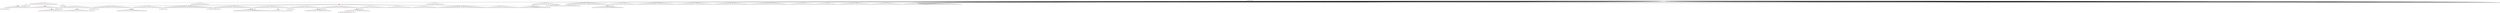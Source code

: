 digraph g {
	"58" -> "59";
	"59" [label="10"];
	"57" -> "58";
	"58" [color=indianred1, style=filled, label="14"];
	"56" -> "57";
	"57" [label="1"];
	"54" -> "55";
	"55" [color=indianred1, style=filled, label="23"];
	"53" -> "54";
	"54" [label="47"];
	"49" -> "50";
	"50" [color=indianred1, style=filled, label="36"];
	"48" -> "49";
	"49" [label="9"];
	"44" -> "45";
	"45" [color=indianred1, style=filled, label="46"];
	"44" -> "46";
	"46" [label="34"];
	"43" -> "44";
	"44" [label="41"];
	"39" -> "40";
	"40" [color=indianred1, style=filled, label="19"];
	"38" -> "39";
	"39" [label="6"];
	"36" -> "37";
	"37" [label="28"];
	"34" -> "35";
	"35" [label="11"];
	"31" -> "32";
	"32" [color=indianred1, style=filled, label="2"];
	"30" -> "31";
	"31" [label="16"];
	"27" -> "28";
	"28" [color=indianred1, style=filled, label="7"];
	"27" -> "29";
	"29" [label="13"];
	"26" -> "27";
	"27" [label="37"];
	"23" -> "24";
	"24" [color=indianred1, style=filled, label="3"];
	"22" -> "23";
	"23" [label="18"];
	"20" -> "21";
	"21" [label="49"];
	"19" -> "20";
	"20" [color=indianred1, style=filled, label="4"];
	"18" -> "19";
	"19" [label="33"];
	"17" -> "18";
	"18" [label="4"];
	"17" -> "22";
	"22" [label="3"];
	"17" -> "25";
	"25" [label="29"];
	"17" -> "26";
	"26" [label="7"];
	"17" -> "30";
	"30" [label="2"];
	"17" -> "33";
	"33" [label="8"];
	"17" -> "34";
	"34" [label="31"];
	"17" -> "36";
	"36" [label="25"];
	"17" -> "38";
	"38" [label="19"];
	"17" -> "41";
	"41" [label="50"];
	"17" -> "42";
	"42" [label="20"];
	"17" -> "43";
	"43" [label="46"];
	"17" -> "47";
	"47" [label="32"];
	"17" -> "48";
	"48" [label="36"];
	"16" -> "17";
	"17" [color=indianred1, style=filled, label="22"];
	"10" -> "11";
	"11" [label="24"];
	"6" -> "7";
	"7" [label="48"];
	"6" -> "8";
	"8" [label="17"];
	"6" -> "9";
	"9" [label="26"];
	"2" -> "3";
	"3" [color=indianred1, style=filled, label="40"];
	"1" -> "2";
	"2" [label="39"];
	"0" -> "1";
	"1" [label="40"];
	"0" -> "4";
	"4" [label="38"];
	"0" -> "5";
	"5" [label="42"];
	"0" -> "6";
	"6" [label="27"];
	"0" -> "10";
	"10" [label="35"];
	"0" -> "12";
	"12" [label="45"];
	"0" -> "13";
	"13" [label="15"];
	"0" -> "14";
	"14" [label="21"];
	"0" -> "15";
	"15" [label="44"];
	"0" -> "16";
	"16" [label="22"];
	"0" -> "51";
	"51" [label="5"];
	"0" -> "52";
	"52" [label="43"];
	"0" -> "53";
	"53" [label="23"];
	"0" -> "56";
	"56" [label="14"];
	"0" -> "60";
	"60" [label="30"];
	"0" -> "61";
	"61" [label="12"];
	"0" [label="germline"];
	"0" -> "cell1";
	"cell1" [shape=box];
	"41" -> "cell2";
	"cell2" [shape=box];
	"16" -> "cell3";
	"cell3" [shape=box];
	"0" -> "cell4";
	"cell4" [shape=box];
	"0" -> "cell5";
	"cell5" [shape=box];
	"0" -> "cell6";
	"cell6" [shape=box];
	"43" -> "cell7";
	"cell7" [shape=box];
	"0" -> "cell8";
	"cell8" [shape=box];
	"0" -> "cell9";
	"cell9" [shape=box];
	"0" -> "cell10";
	"cell10" [shape=box];
	"0" -> "cell11";
	"cell11" [shape=box];
	"35" -> "cell12";
	"cell12" [shape=box];
	"0" -> "cell13";
	"cell13" [shape=box];
	"5" -> "cell14";
	"cell14" [shape=box];
	"0" -> "cell15";
	"cell15" [shape=box];
	"0" -> "cell16";
	"cell16" [shape=box];
	"24" -> "cell17";
	"cell17" [shape=box];
	"0" -> "cell18";
	"cell18" [shape=box];
	"0" -> "cell19";
	"cell19" [shape=box];
	"36" -> "cell20";
	"cell20" [shape=box];
	"58" -> "cell21";
	"cell21" [shape=box];
	"0" -> "cell22";
	"cell22" [shape=box];
	"20" -> "cell23";
	"cell23" [shape=box];
	"0" -> "cell24";
	"cell24" [shape=box];
	"0" -> "cell25";
	"cell25" [shape=box];
	"0" -> "cell26";
	"cell26" [shape=box];
	"0" -> "cell27";
	"cell27" [shape=box];
	"0" -> "cell28";
	"cell28" [shape=box];
	"30" -> "cell29";
	"cell29" [shape=box];
	"0" -> "cell30";
	"cell30" [shape=box];
	"0" -> "cell31";
	"cell31" [shape=box];
	"0" -> "cell32";
	"cell32" [shape=box];
	"0" -> "cell33";
	"cell33" [shape=box];
	"35" -> "cell34";
	"cell34" [shape=box];
	"0" -> "cell35";
	"cell35" [shape=box];
	"0" -> "cell36";
	"cell36" [shape=box];
	"0" -> "cell37";
	"cell37" [shape=box];
	"36" -> "cell38";
	"cell38" [shape=box];
	"0" -> "cell39";
	"cell39" [shape=box];
	"0" -> "cell40";
	"cell40" [shape=box];
	"0" -> "cell41";
	"cell41" [shape=box];
	"0" -> "cell42";
	"cell42" [shape=box];
	"32" -> "cell43";
	"cell43" [shape=box];
	"0" -> "cell44";
	"cell44" [shape=box];
	"47" -> "cell45";
	"cell45" [shape=box];
	"0" -> "cell46";
	"cell46" [shape=box];
	"0" -> "cell47";
	"cell47" [shape=box];
	"0" -> "cell48";
	"cell48" [shape=box];
	"0" -> "cell49";
	"cell49" [shape=box];
	"58" -> "cell50";
	"cell50" [shape=box];
	"0" -> "cell51";
	"cell51" [shape=box];
	"59" -> "cell52";
	"cell52" [shape=box];
	"13" -> "cell53";
	"cell53" [shape=box];
	"15" -> "cell54";
	"cell54" [shape=box];
	"16" -> "cell55";
	"cell55" [shape=box];
	"0" -> "cell56";
	"cell56" [shape=box];
	"0" -> "cell57";
	"cell57" [shape=box];
	"0" -> "cell58";
	"cell58" [shape=box];
	"34" -> "cell59";
	"cell59" [shape=box];
	"21" -> "cell60";
	"cell60" [shape=box];
	"24" -> "cell61";
	"cell61" [shape=box];
	"0" -> "cell62";
	"cell62" [shape=box];
	"14" -> "cell63";
	"cell63" [shape=box];
	"32" -> "cell64";
	"cell64" [shape=box];
	"58" -> "cell65";
	"cell65" [shape=box];
	"34" -> "cell66";
	"cell66" [shape=box];
	"53" -> "cell67";
	"cell67" [shape=box];
	"12" -> "cell68";
	"cell68" [shape=box];
	"43" -> "cell69";
	"cell69" [shape=box];
	"0" -> "cell70";
	"cell70" [shape=box];
	"0" -> "cell71";
	"cell71" [shape=box];
	"38" -> "cell72";
	"cell72" [shape=box];
	"0" -> "cell73";
	"cell73" [shape=box];
	"41" -> "cell74";
	"cell74" [shape=box];
	"0" -> "cell75";
	"cell75" [shape=box];
	"0" -> "cell76";
	"cell76" [shape=box];
	"0" -> "cell77";
	"cell77" [shape=box];
	"20" -> "cell78";
	"cell78" [shape=box];
	"0" -> "cell79";
	"cell79" [shape=box];
	"0" -> "cell80";
	"cell80" [shape=box];
	"55" -> "cell81";
	"cell81" [shape=box];
	"0" -> "cell82";
	"cell82" [shape=box];
	"0" -> "cell83";
	"cell83" [shape=box];
	"3" -> "cell84";
	"cell84" [shape=box];
	"21" -> "cell85";
	"cell85" [shape=box];
	"18" -> "cell86";
	"cell86" [shape=box];
	"4" -> "cell87";
	"cell87" [shape=box];
	"0" -> "cell88";
	"cell88" [shape=box];
	"0" -> "cell89";
	"cell89" [shape=box];
	"48" -> "cell90";
	"cell90" [shape=box];
	"0" -> "cell91";
	"cell91" [shape=box];
	"0" -> "cell92";
	"cell92" [shape=box];
	"0" -> "cell93";
	"cell93" [shape=box];
	"13" -> "cell94";
	"cell94" [shape=box];
	"42" -> "cell95";
	"cell95" [shape=box];
	"0" -> "cell96";
	"cell96" [shape=box];
	"38" -> "cell97";
	"cell97" [shape=box];
	"0" -> "cell98";
	"cell98" [shape=box];
	"49" -> "cell99";
	"cell99" [shape=box];
	"23" -> "cell100";
	"cell100" [shape=box];
	"0" -> "cell101";
	"cell101" [shape=box];
	"0" -> "cell102";
	"cell102" [shape=box];
	"0" -> "cell103";
	"cell103" [shape=box];
	"0" -> "cell104";
	"cell104" [shape=box];
	"6" -> "cell105";
	"cell105" [shape=box];
	"0" -> "cell106";
	"cell106" [shape=box];
	"0" -> "cell107";
	"cell107" [shape=box];
	"15" -> "cell108";
	"cell108" [shape=box];
	"0" -> "cell109";
	"cell109" [shape=box];
	"25" -> "cell110";
	"cell110" [shape=box];
	"0" -> "cell111";
	"cell111" [shape=box];
	"0" -> "cell112";
	"cell112" [shape=box];
	"0" -> "cell113";
	"cell113" [shape=box];
	"3" -> "cell114";
	"cell114" [shape=box];
	"0" -> "cell115";
	"cell115" [shape=box];
	"15" -> "cell116";
	"cell116" [shape=box];
	"38" -> "cell117";
	"cell117" [shape=box];
	"0" -> "cell118";
	"cell118" [shape=box];
	"0" -> "cell119";
	"cell119" [shape=box];
	"33" -> "cell120";
	"cell120" [shape=box];
	"7" -> "cell121";
	"cell121" [shape=box];
	"0" -> "cell122";
	"cell122" [shape=box];
	"27" -> "cell123";
	"cell123" [shape=box];
	"36" -> "cell124";
	"cell124" [shape=box];
	"22" -> "cell125";
	"cell125" [shape=box];
	"38" -> "cell126";
	"cell126" [shape=box];
	"3" -> "cell127";
	"cell127" [shape=box];
	"36" -> "cell128";
	"cell128" [shape=box];
	"36" -> "cell129";
	"cell129" [shape=box];
	"34" -> "cell130";
	"cell130" [shape=box];
	"50" -> "cell131";
	"cell131" [shape=box];
	"0" -> "cell132";
	"cell132" [shape=box];
	"0" -> "cell133";
	"cell133" [shape=box];
	"0" -> "cell134";
	"cell134" [shape=box];
	"0" -> "cell135";
	"cell135" [shape=box];
	"43" -> "cell136";
	"cell136" [shape=box];
	"0" -> "cell137";
	"cell137" [shape=box];
	"13" -> "cell138";
	"cell138" [shape=box];
	"0" -> "cell139";
	"cell139" [shape=box];
	"49" -> "cell140";
	"cell140" [shape=box];
	"0" -> "cell141";
	"cell141" [shape=box];
	"0" -> "cell142";
	"cell142" [shape=box];
	"20" -> "cell143";
	"cell143" [shape=box];
	"0" -> "cell144";
	"cell144" [shape=box];
	"0" -> "cell145";
	"cell145" [shape=box];
	"0" -> "cell146";
	"cell146" [shape=box];
	"0" -> "cell147";
	"cell147" [shape=box];
	"0" -> "cell148";
	"cell148" [shape=box];
	"39" -> "cell149";
	"cell149" [shape=box];
	"30" -> "cell150";
	"cell150" [shape=box];
	"13" -> "cell151";
	"cell151" [shape=box];
	"0" -> "cell152";
	"cell152" [shape=box];
	"28" -> "cell153";
	"cell153" [shape=box];
	"25" -> "cell154";
	"cell154" [shape=box];
	"41" -> "cell155";
	"cell155" [shape=box];
	"3" -> "cell156";
	"cell156" [shape=box];
	"43" -> "cell157";
	"cell157" [shape=box];
	"33" -> "cell158";
	"cell158" [shape=box];
	"0" -> "cell159";
	"cell159" [shape=box];
	"59" -> "cell160";
	"cell160" [shape=box];
	"6" -> "cell161";
	"cell161" [shape=box];
	"0" -> "cell162";
	"cell162" [shape=box];
	"0" -> "cell163";
	"cell163" [shape=box];
	"0" -> "cell164";
	"cell164" [shape=box];
	"0" -> "cell165";
	"cell165" [shape=box];
	"0" -> "cell166";
	"cell166" [shape=box];
	"60" -> "cell167";
	"cell167" [shape=box];
	"27" -> "cell168";
	"cell168" [shape=box];
	"18" -> "cell169";
	"cell169" [shape=box];
	"0" -> "cell170";
	"cell170" [shape=box];
	"48" -> "cell171";
	"cell171" [shape=box];
	"0" -> "cell172";
	"cell172" [shape=box];
	"0" -> "cell173";
	"cell173" [shape=box];
	"0" -> "cell174";
	"cell174" [shape=box];
	"0" -> "cell175";
	"cell175" [shape=box];
	"22" -> "cell176";
	"cell176" [shape=box];
	"0" -> "cell177";
	"cell177" [shape=box];
	"1" -> "cell178";
	"cell178" [shape=box];
	"0" -> "cell179";
	"cell179" [shape=box];
	"0" -> "cell180";
	"cell180" [shape=box];
	"0" -> "cell181";
	"cell181" [shape=box];
	"13" -> "cell182";
	"cell182" [shape=box];
	"0" -> "cell183";
	"cell183" [shape=box];
	"28" -> "cell184";
	"cell184" [shape=box];
	"0" -> "cell185";
	"cell185" [shape=box];
	"0" -> "cell186";
	"cell186" [shape=box];
	"0" -> "cell187";
	"cell187" [shape=box];
	"0" -> "cell188";
	"cell188" [shape=box];
	"0" -> "cell189";
	"cell189" [shape=box];
	"40" -> "cell190";
	"cell190" [shape=box];
	"0" -> "cell191";
	"cell191" [shape=box];
	"41" -> "cell192";
	"cell192" [shape=box];
	"0" -> "cell193";
	"cell193" [shape=box];
	"55" -> "cell194";
	"cell194" [shape=box];
	"0" -> "cell195";
	"cell195" [shape=box];
	"42" -> "cell196";
	"cell196" [shape=box];
	"0" -> "cell197";
	"cell197" [shape=box];
	"5" -> "cell198";
	"cell198" [shape=box];
	"0" -> "cell199";
	"cell199" [shape=box];
	"0" -> "cell200";
	"cell200" [shape=box];
	"45" -> "cell201";
	"cell201" [shape=box];
	"0" -> "cell202";
	"cell202" [shape=box];
	"6" -> "cell203";
	"cell203" [shape=box];
	"0" -> "cell204";
	"cell204" [shape=box];
	"0" -> "cell205";
	"cell205" [shape=box];
	"22" -> "cell206";
	"cell206" [shape=box];
	"0" -> "cell207";
	"cell207" [shape=box];
	"0" -> "cell208";
	"cell208" [shape=box];
	"0" -> "cell209";
	"cell209" [shape=box];
	"0" -> "cell210";
	"cell210" [shape=box];
	"0" -> "cell211";
	"cell211" [shape=box];
	"30" -> "cell212";
	"cell212" [shape=box];
	"0" -> "cell213";
	"cell213" [shape=box];
	"0" -> "cell214";
	"cell214" [shape=box];
	"0" -> "cell215";
	"cell215" [shape=box];
	"42" -> "cell216";
	"cell216" [shape=box];
	"61" -> "cell217";
	"cell217" [shape=box];
	"30" -> "cell218";
	"cell218" [shape=box];
	"0" -> "cell219";
	"cell219" [shape=box];
	"41" -> "cell220";
	"cell220" [shape=box];
	"47" -> "cell221";
	"cell221" [shape=box];
	"0" -> "cell222";
	"cell222" [shape=box];
	"0" -> "cell223";
	"cell223" [shape=box];
	"0" -> "cell224";
	"cell224" [shape=box];
	"8" -> "cell225";
	"cell225" [shape=box];
	"0" -> "cell226";
	"cell226" [shape=box];
	"13" -> "cell227";
	"cell227" [shape=box];
	"48" -> "cell228";
	"cell228" [shape=box];
	"22" -> "cell229";
	"cell229" [shape=box];
	"4" -> "cell230";
	"cell230" [shape=box];
	"0" -> "cell231";
	"cell231" [shape=box];
	"28" -> "cell232";
	"cell232" [shape=box];
	"50" -> "cell233";
	"cell233" [shape=box];
	"0" -> "cell234";
	"cell234" [shape=box];
	"55" -> "cell235";
	"cell235" [shape=box];
	"41" -> "cell236";
	"cell236" [shape=box];
	"0" -> "cell237";
	"cell237" [shape=box];
	"0" -> "cell238";
	"cell238" [shape=box];
	"0" -> "cell239";
	"cell239" [shape=box];
	"0" -> "cell240";
	"cell240" [shape=box];
	"48" -> "cell241";
	"cell241" [shape=box];
	"0" -> "cell242";
	"cell242" [shape=box];
	"55" -> "cell243";
	"cell243" [shape=box];
	"15" -> "cell244";
	"cell244" [shape=box];
	"42" -> "cell245";
	"cell245" [shape=box];
	"30" -> "cell246";
	"cell246" [shape=box];
	"41" -> "cell247";
	"cell247" [shape=box];
	"0" -> "cell248";
	"cell248" [shape=box];
	"0" -> "cell249";
	"cell249" [shape=box];
	"19" -> "cell250";
	"cell250" [shape=box];
	"23" -> "cell251";
	"cell251" [shape=box];
	"55" -> "cell252";
	"cell252" [shape=box];
	"0" -> "cell253";
	"cell253" [shape=box];
	"0" -> "cell254";
	"cell254" [shape=box];
	"36" -> "cell255";
	"cell255" [shape=box];
	"0" -> "cell256";
	"cell256" [shape=box];
	"29" -> "cell257";
	"cell257" [shape=box];
	"24" -> "cell258";
	"cell258" [shape=box];
	"0" -> "cell259";
	"cell259" [shape=box];
	"22" -> "cell260";
	"cell260" [shape=box];
	"0" -> "cell261";
	"cell261" [shape=box];
	"0" -> "cell262";
	"cell262" [shape=box];
	"36" -> "cell263";
	"cell263" [shape=box];
	"0" -> "cell264";
	"cell264" [shape=box];
	"0" -> "cell265";
	"cell265" [shape=box];
	"0" -> "cell266";
	"cell266" [shape=box];
	"61" -> "cell267";
	"cell267" [shape=box];
	"4" -> "cell268";
	"cell268" [shape=box];
	"0" -> "cell269";
	"cell269" [shape=box];
	"0" -> "cell270";
	"cell270" [shape=box];
	"5" -> "cell271";
	"cell271" [shape=box];
	"7" -> "cell272";
	"cell272" [shape=box];
	"0" -> "cell273";
	"cell273" [shape=box];
	"0" -> "cell274";
	"cell274" [shape=box];
	"0" -> "cell275";
	"cell275" [shape=box];
	"0" -> "cell276";
	"cell276" [shape=box];
	"24" -> "cell277";
	"cell277" [shape=box];
	"4" -> "cell278";
	"cell278" [shape=box];
	"0" -> "cell279";
	"cell279" [shape=box];
	"0" -> "cell280";
	"cell280" [shape=box];
	"0" -> "cell281";
	"cell281" [shape=box];
	"0" -> "cell282";
	"cell282" [shape=box];
	"0" -> "cell283";
	"cell283" [shape=box];
	"56" -> "cell284";
	"cell284" [shape=box];
	"14" -> "cell285";
	"cell285" [shape=box];
	"0" -> "cell286";
	"cell286" [shape=box];
	"0" -> "cell287";
	"cell287" [shape=box];
	"32" -> "cell288";
	"cell288" [shape=box];
	"0" -> "cell289";
	"cell289" [shape=box];
	"0" -> "cell290";
	"cell290" [shape=box];
	"0" -> "cell291";
	"cell291" [shape=box];
	"15" -> "cell292";
	"cell292" [shape=box];
	"0" -> "cell293";
	"cell293" [shape=box];
	"0" -> "cell294";
	"cell294" [shape=box];
	"6" -> "cell295";
	"cell295" [shape=box];
	"0" -> "cell296";
	"cell296" [shape=box];
	"4" -> "cell297";
	"cell297" [shape=box];
	"23" -> "cell298";
	"cell298" [shape=box];
	"0" -> "cell299";
	"cell299" [shape=box];
	"60" -> "cell300";
	"cell300" [shape=box];
	"50" -> "cell301";
	"cell301" [shape=box];
	"50" -> "cell302";
	"cell302" [shape=box];
	"0" -> "cell303";
	"cell303" [shape=box];
	"34" -> "cell304";
	"cell304" [shape=box];
	"0" -> "cell305";
	"cell305" [shape=box];
	"0" -> "cell306";
	"cell306" [shape=box];
	"40" -> "cell307";
	"cell307" [shape=box];
	"0" -> "cell308";
	"cell308" [shape=box];
	"0" -> "cell309";
	"cell309" [shape=box];
	"0" -> "cell310";
	"cell310" [shape=box];
	"0" -> "cell311";
	"cell311" [shape=box];
	"0" -> "cell312";
	"cell312" [shape=box];
	"5" -> "cell313";
	"cell313" [shape=box];
	"6" -> "cell314";
	"cell314" [shape=box];
	"0" -> "cell315";
	"cell315" [shape=box];
	"35" -> "cell316";
	"cell316" [shape=box];
	"0" -> "cell317";
	"cell317" [shape=box];
	"0" -> "cell318";
	"cell318" [shape=box];
	"0" -> "cell319";
	"cell319" [shape=box];
	"4" -> "cell320";
	"cell320" [shape=box];
	"58" -> "cell321";
	"cell321" [shape=box];
	"45" -> "cell322";
	"cell322" [shape=box];
	"0" -> "cell323";
	"cell323" [shape=box];
	"0" -> "cell324";
	"cell324" [shape=box];
	"0" -> "cell325";
	"cell325" [shape=box];
	"0" -> "cell326";
	"cell326" [shape=box];
	"0" -> "cell327";
	"cell327" [shape=box];
	"0" -> "cell328";
	"cell328" [shape=box];
	"0" -> "cell329";
	"cell329" [shape=box];
	"0" -> "cell330";
	"cell330" [shape=box];
	"55" -> "cell331";
	"cell331" [shape=box];
	"0" -> "cell332";
	"cell332" [shape=box];
	"40" -> "cell333";
	"cell333" [shape=box];
	"0" -> "cell334";
	"cell334" [shape=box];
	"0" -> "cell335";
	"cell335" [shape=box];
	"43" -> "cell336";
	"cell336" [shape=box];
	"18" -> "cell337";
	"cell337" [shape=box];
	"0" -> "cell338";
	"cell338" [shape=box];
	"0" -> "cell339";
	"cell339" [shape=box];
	"0" -> "cell340";
	"cell340" [shape=box];
	"0" -> "cell341";
	"cell341" [shape=box];
	"0" -> "cell342";
	"cell342" [shape=box];
	"60" -> "cell343";
	"cell343" [shape=box];
	"0" -> "cell344";
	"cell344" [shape=box];
	"12" -> "cell345";
	"cell345" [shape=box];
	"0" -> "cell346";
	"cell346" [shape=box];
	"60" -> "cell347";
	"cell347" [shape=box];
	"0" -> "cell348";
	"cell348" [shape=box];
	"0" -> "cell349";
	"cell349" [shape=box];
	"0" -> "cell350";
	"cell350" [shape=box];
	"36" -> "cell351";
	"cell351" [shape=box];
	"0" -> "cell352";
	"cell352" [shape=box];
	"0" -> "cell353";
	"cell353" [shape=box];
	"0" -> "cell354";
	"cell354" [shape=box];
	"53" -> "cell355";
	"cell355" [shape=box];
	"41" -> "cell356";
	"cell356" [shape=box];
	"0" -> "cell357";
	"cell357" [shape=box];
	"0" -> "cell358";
	"cell358" [shape=box];
	"0" -> "cell359";
	"cell359" [shape=box];
	"47" -> "cell360";
	"cell360" [shape=box];
	"0" -> "cell361";
	"cell361" [shape=box];
	"0" -> "cell362";
	"cell362" [shape=box];
	"46" -> "cell363";
	"cell363" [shape=box];
	"12" -> "cell364";
	"cell364" [shape=box];
	"0" -> "cell365";
	"cell365" [shape=box];
	"56" -> "cell366";
	"cell366" [shape=box];
	"11" -> "cell367";
	"cell367" [shape=box];
	"24" -> "cell368";
	"cell368" [shape=box];
	"1" -> "cell369";
	"cell369" [shape=box];
	"0" -> "cell370";
	"cell370" [shape=box];
	"55" -> "cell371";
	"cell371" [shape=box];
	"21" -> "cell372";
	"cell372" [shape=box];
	"0" -> "cell373";
	"cell373" [shape=box];
	"0" -> "cell374";
	"cell374" [shape=box];
	"0" -> "cell375";
	"cell375" [shape=box];
	"0" -> "cell376";
	"cell376" [shape=box];
	"55" -> "cell377";
	"cell377" [shape=box];
	"32" -> "cell378";
	"cell378" [shape=box];
	"0" -> "cell379";
	"cell379" [shape=box];
	"1" -> "cell380";
	"cell380" [shape=box];
	"4" -> "cell381";
	"cell381" [shape=box];
	"0" -> "cell382";
	"cell382" [shape=box];
	"0" -> "cell383";
	"cell383" [shape=box];
	"0" -> "cell384";
	"cell384" [shape=box];
	"0" -> "cell385";
	"cell385" [shape=box];
	"0" -> "cell386";
	"cell386" [shape=box];
	"0" -> "cell387";
	"cell387" [shape=box];
	"0" -> "cell388";
	"cell388" [shape=box];
	"0" -> "cell389";
	"cell389" [shape=box];
	"0" -> "cell390";
	"cell390" [shape=box];
	"52" -> "cell391";
	"cell391" [shape=box];
	"0" -> "cell392";
	"cell392" [shape=box];
	"44" -> "cell393";
	"cell393" [shape=box];
	"0" -> "cell394";
	"cell394" [shape=box];
	"0" -> "cell395";
	"cell395" [shape=box];
	"0" -> "cell396";
	"cell396" [shape=box];
	"0" -> "cell397";
	"cell397" [shape=box];
	"0" -> "cell398";
	"cell398" [shape=box];
	"14" -> "cell399";
	"cell399" [shape=box];
	"24" -> "cell400";
	"cell400" [shape=box];
	"0" -> "cell401";
	"cell401" [shape=box];
	"0" -> "cell402";
	"cell402" [shape=box];
	"26" -> "cell403";
	"cell403" [shape=box];
	"0" -> "cell404";
	"cell404" [shape=box];
	"0" -> "cell405";
	"cell405" [shape=box];
	"0" -> "cell406";
	"cell406" [shape=box];
	"0" -> "cell407";
	"cell407" [shape=box];
	"6" -> "cell408";
	"cell408" [shape=box];
	"32" -> "cell409";
	"cell409" [shape=box];
	"0" -> "cell410";
	"cell410" [shape=box];
	"0" -> "cell411";
	"cell411" [shape=box];
	"6" -> "cell412";
	"cell412" [shape=box];
	"0" -> "cell413";
	"cell413" [shape=box];
	"19" -> "cell414";
	"cell414" [shape=box];
	"0" -> "cell415";
	"cell415" [shape=box];
	"0" -> "cell416";
	"cell416" [shape=box];
	"0" -> "cell417";
	"cell417" [shape=box];
	"0" -> "cell418";
	"cell418" [shape=box];
	"24" -> "cell419";
	"cell419" [shape=box];
	"0" -> "cell420";
	"cell420" [shape=box];
	"0" -> "cell421";
	"cell421" [shape=box];
	"56" -> "cell422";
	"cell422" [shape=box];
	"0" -> "cell423";
	"cell423" [shape=box];
	"13" -> "cell424";
	"cell424" [shape=box];
	"29" -> "cell425";
	"cell425" [shape=box];
	"0" -> "cell426";
	"cell426" [shape=box];
	"0" -> "cell427";
	"cell427" [shape=box];
	"54" -> "cell428";
	"cell428" [shape=box];
	"0" -> "cell429";
	"cell429" [shape=box];
	"26" -> "cell430";
	"cell430" [shape=box];
	"0" -> "cell431";
	"cell431" [shape=box];
	"43" -> "cell432";
	"cell432" [shape=box];
	"0" -> "cell433";
	"cell433" [shape=box];
	"0" -> "cell434";
	"cell434" [shape=box];
	"0" -> "cell435";
	"cell435" [shape=box];
	"41" -> "cell436";
	"cell436" [shape=box];
	"0" -> "cell437";
	"cell437" [shape=box];
	"20" -> "cell438";
	"cell438" [shape=box];
	"0" -> "cell439";
	"cell439" [shape=box];
	"0" -> "cell440";
	"cell440" [shape=box];
	"1" -> "cell441";
	"cell441" [shape=box];
	"0" -> "cell442";
	"cell442" [shape=box];
	"0" -> "cell443";
	"cell443" [shape=box];
	"0" -> "cell444";
	"cell444" [shape=box];
	"56" -> "cell445";
	"cell445" [shape=box];
	"32" -> "cell446";
	"cell446" [shape=box];
	"0" -> "cell447";
	"cell447" [shape=box];
	"0" -> "cell448";
	"cell448" [shape=box];
	"22" -> "cell449";
	"cell449" [shape=box];
	"10" -> "cell450";
	"cell450" [shape=box];
	"51" -> "cell451";
	"cell451" [shape=box];
	"0" -> "cell452";
	"cell452" [shape=box];
	"0" -> "cell453";
	"cell453" [shape=box];
	"0" -> "cell454";
	"cell454" [shape=box];
	"41" -> "cell455";
	"cell455" [shape=box];
	"0" -> "cell456";
	"cell456" [shape=box];
	"9" -> "cell457";
	"cell457" [shape=box];
	"0" -> "cell458";
	"cell458" [shape=box];
	"0" -> "cell459";
	"cell459" [shape=box];
	"0" -> "cell460";
	"cell460" [shape=box];
	"0" -> "cell461";
	"cell461" [shape=box];
	"13" -> "cell462";
	"cell462" [shape=box];
	"42" -> "cell463";
	"cell463" [shape=box];
	"26" -> "cell464";
	"cell464" [shape=box];
	"44" -> "cell465";
	"cell465" [shape=box];
	"50" -> "cell466";
	"cell466" [shape=box];
	"0" -> "cell467";
	"cell467" [shape=box];
	"0" -> "cell468";
	"cell468" [shape=box];
	"4" -> "cell469";
	"cell469" [shape=box];
	"0" -> "cell470";
	"cell470" [shape=box];
	"30" -> "cell471";
	"cell471" [shape=box];
	"0" -> "cell472";
	"cell472" [shape=box];
	"0" -> "cell473";
	"cell473" [shape=box];
	"25" -> "cell474";
	"cell474" [shape=box];
	"0" -> "cell475";
	"cell475" [shape=box];
	"0" -> "cell476";
	"cell476" [shape=box];
	"0" -> "cell477";
	"cell477" [shape=box];
	"50" -> "cell478";
	"cell478" [shape=box];
	"0" -> "cell479";
	"cell479" [shape=box];
	"0" -> "cell480";
	"cell480" [shape=box];
	"20" -> "cell481";
	"cell481" [shape=box];
	"0" -> "cell482";
	"cell482" [shape=box];
	"0" -> "cell483";
	"cell483" [shape=box];
	"36" -> "cell484";
	"cell484" [shape=box];
	"30" -> "cell485";
	"cell485" [shape=box];
	"0" -> "cell486";
	"cell486" [shape=box];
	"0" -> "cell487";
	"cell487" [shape=box];
	"0" -> "cell488";
	"cell488" [shape=box];
	"16" -> "cell489";
	"cell489" [shape=box];
	"0" -> "cell490";
	"cell490" [shape=box];
	"0" -> "cell491";
	"cell491" [shape=box];
	"0" -> "cell492";
	"cell492" [shape=box];
	"0" -> "cell493";
	"cell493" [shape=box];
	"6" -> "cell494";
	"cell494" [shape=box];
	"36" -> "cell495";
	"cell495" [shape=box];
	"0" -> "cell496";
	"cell496" [shape=box];
	"0" -> "cell497";
	"cell497" [shape=box];
	"41" -> "cell498";
	"cell498" [shape=box];
	"36" -> "cell499";
	"cell499" [shape=box];
	"41" -> "cell500";
	"cell500" [shape=box];
	"60" -> "cell501";
	"cell501" [shape=box];
	"45" -> "cell502";
	"cell502" [shape=box];
	"0" -> "cell503";
	"cell503" [shape=box];
	"46" -> "cell504";
	"cell504" [shape=box];
	"0" -> "cell505";
	"cell505" [shape=box];
	"0" -> "cell506";
	"cell506" [shape=box];
	"15" -> "cell507";
	"cell507" [shape=box];
	"0" -> "cell508";
	"cell508" [shape=box];
	"0" -> "cell509";
	"cell509" [shape=box];
	"0" -> "cell510";
	"cell510" [shape=box];
	"0" -> "cell511";
	"cell511" [shape=box];
	"0" -> "cell512";
	"cell512" [shape=box];
	"0" -> "cell513";
	"cell513" [shape=box];
	"3" -> "cell514";
	"cell514" [shape=box];
	"0" -> "cell515";
	"cell515" [shape=box];
	"0" -> "cell516";
	"cell516" [shape=box];
	"0" -> "cell517";
	"cell517" [shape=box];
	"0" -> "cell518";
	"cell518" [shape=box];
	"50" -> "cell519";
	"cell519" [shape=box];
	"0" -> "cell520";
	"cell520" [shape=box];
	"0" -> "cell521";
	"cell521" [shape=box];
	"2" -> "cell522";
	"cell522" [shape=box];
	"0" -> "cell523";
	"cell523" [shape=box];
	"61" -> "cell524";
	"cell524" [shape=box];
	"0" -> "cell525";
	"cell525" [shape=box];
	"14" -> "cell526";
	"cell526" [shape=box];
	"0" -> "cell527";
	"cell527" [shape=box];
	"32" -> "cell528";
	"cell528" [shape=box];
	"47" -> "cell529";
	"cell529" [shape=box];
	"60" -> "cell530";
	"cell530" [shape=box];
	"0" -> "cell531";
	"cell531" [shape=box];
	"0" -> "cell532";
	"cell532" [shape=box];
	"7" -> "cell533";
	"cell533" [shape=box];
	"0" -> "cell534";
	"cell534" [shape=box];
	"49" -> "cell535";
	"cell535" [shape=box];
	"0" -> "cell536";
	"cell536" [shape=box];
	"0" -> "cell537";
	"cell537" [shape=box];
	"16" -> "cell538";
	"cell538" [shape=box];
	"47" -> "cell539";
	"cell539" [shape=box];
	"0" -> "cell540";
	"cell540" [shape=box];
	"0" -> "cell541";
	"cell541" [shape=box];
	"0" -> "cell542";
	"cell542" [shape=box];
	"0" -> "cell543";
	"cell543" [shape=box];
	"42" -> "cell544";
	"cell544" [shape=box];
	"33" -> "cell545";
	"cell545" [shape=box];
	"0" -> "cell546";
	"cell546" [shape=box];
	"0" -> "cell547";
	"cell547" [shape=box];
	"40" -> "cell548";
	"cell548" [shape=box];
	"0" -> "cell549";
	"cell549" [shape=box];
	"0" -> "cell550";
	"cell550" [shape=box];
	"11" -> "cell551";
	"cell551" [shape=box];
	"51" -> "cell552";
	"cell552" [shape=box];
	"43" -> "cell553";
	"cell553" [shape=box];
	"13" -> "cell554";
	"cell554" [shape=box];
	"0" -> "cell555";
	"cell555" [shape=box];
	"52" -> "cell556";
	"cell556" [shape=box];
	"12" -> "cell557";
	"cell557" [shape=box];
	"0" -> "cell558";
	"cell558" [shape=box];
	"4" -> "cell559";
	"cell559" [shape=box];
	"0" -> "cell560";
	"cell560" [shape=box];
	"0" -> "cell561";
	"cell561" [shape=box];
	"6" -> "cell562";
	"cell562" [shape=box];
	"0" -> "cell563";
	"cell563" [shape=box];
	"13" -> "cell564";
	"cell564" [shape=box];
	"0" -> "cell565";
	"cell565" [shape=box];
	"6" -> "cell566";
	"cell566" [shape=box];
	"45" -> "cell567";
	"cell567" [shape=box];
	"0" -> "cell568";
	"cell568" [shape=box];
	"36" -> "cell569";
	"cell569" [shape=box];
	"0" -> "cell570";
	"cell570" [shape=box];
	"41" -> "cell571";
	"cell571" [shape=box];
	"0" -> "cell572";
	"cell572" [shape=box];
	"0" -> "cell573";
	"cell573" [shape=box];
	"60" -> "cell574";
	"cell574" [shape=box];
	"0" -> "cell575";
	"cell575" [shape=box];
	"36" -> "cell576";
	"cell576" [shape=box];
	"6" -> "cell577";
	"cell577" [shape=box];
	"20" -> "cell578";
	"cell578" [shape=box];
	"45" -> "cell579";
	"cell579" [shape=box];
	"26" -> "cell580";
	"cell580" [shape=box];
	"34" -> "cell581";
	"cell581" [shape=box];
	"0" -> "cell582";
	"cell582" [shape=box];
	"0" -> "cell583";
	"cell583" [shape=box];
	"28" -> "cell584";
	"cell584" [shape=box];
	"42" -> "cell585";
	"cell585" [shape=box];
	"0" -> "cell586";
	"cell586" [shape=box];
	"0" -> "cell587";
	"cell587" [shape=box];
	"0" -> "cell588";
	"cell588" [shape=box];
	"51" -> "cell589";
	"cell589" [shape=box];
	"0" -> "cell590";
	"cell590" [shape=box];
	"3" -> "cell591";
	"cell591" [shape=box];
	"0" -> "cell592";
	"cell592" [shape=box];
	"0" -> "cell593";
	"cell593" [shape=box];
	"25" -> "cell594";
	"cell594" [shape=box];
	"10" -> "cell595";
	"cell595" [shape=box];
	"56" -> "cell596";
	"cell596" [shape=box];
	"0" -> "cell597";
	"cell597" [shape=box];
	"10" -> "cell598";
	"cell598" [shape=box];
	"0" -> "cell599";
	"cell599" [shape=box];
	"4" -> "cell600";
	"cell600" [shape=box];
	"0" -> "cell601";
	"cell601" [shape=box];
	"34" -> "cell602";
	"cell602" [shape=box];
	"18" -> "cell603";
	"cell603" [shape=box];
	"0" -> "cell604";
	"cell604" [shape=box];
	"35" -> "cell605";
	"cell605" [shape=box];
	"0" -> "cell606";
	"cell606" [shape=box];
	"0" -> "cell607";
	"cell607" [shape=box];
	"43" -> "cell608";
	"cell608" [shape=box];
	"50" -> "cell609";
	"cell609" [shape=box];
	"6" -> "cell610";
	"cell610" [shape=box];
	"13" -> "cell611";
	"cell611" [shape=box];
	"12" -> "cell612";
	"cell612" [shape=box];
	"38" -> "cell613";
	"cell613" [shape=box];
	"0" -> "cell614";
	"cell614" [shape=box];
	"5" -> "cell615";
	"cell615" [shape=box];
	"0" -> "cell616";
	"cell616" [shape=box];
	"0" -> "cell617";
	"cell617" [shape=box];
	"0" -> "cell618";
	"cell618" [shape=box];
	"0" -> "cell619";
	"cell619" [shape=box];
	"36" -> "cell620";
	"cell620" [shape=box];
	"52" -> "cell621";
	"cell621" [shape=box];
	"58" -> "cell622";
	"cell622" [shape=box];
	"47" -> "cell623";
	"cell623" [shape=box];
	"30" -> "cell624";
	"cell624" [shape=box];
	"24" -> "cell625";
	"cell625" [shape=box];
	"0" -> "cell626";
	"cell626" [shape=box];
	"0" -> "cell627";
	"cell627" [shape=box];
	"0" -> "cell628";
	"cell628" [shape=box];
	"6" -> "cell629";
	"cell629" [shape=box];
	"0" -> "cell630";
	"cell630" [shape=box];
	"0" -> "cell631";
	"cell631" [shape=box];
	"0" -> "cell632";
	"cell632" [shape=box];
	"53" -> "cell633";
	"cell633" [shape=box];
	"0" -> "cell634";
	"cell634" [shape=box];
	"34" -> "cell635";
	"cell635" [shape=box];
	"38" -> "cell636";
	"cell636" [shape=box];
	"33" -> "cell637";
	"cell637" [shape=box];
	"0" -> "cell638";
	"cell638" [shape=box];
	"10" -> "cell639";
	"cell639" [shape=box];
	"52" -> "cell640";
	"cell640" [shape=box];
	"0" -> "cell641";
	"cell641" [shape=box];
	"0" -> "cell642";
	"cell642" [shape=box];
	"32" -> "cell643";
	"cell643" [shape=box];
	"56" -> "cell644";
	"cell644" [shape=box];
	"47" -> "cell645";
	"cell645" [shape=box];
	"19" -> "cell646";
	"cell646" [shape=box];
	"36" -> "cell647";
	"cell647" [shape=box];
	"0" -> "cell648";
	"cell648" [shape=box];
	"0" -> "cell649";
	"cell649" [shape=box];
	"58" -> "cell650";
	"cell650" [shape=box];
	"0" -> "cell651";
	"cell651" [shape=box];
	"0" -> "cell652";
	"cell652" [shape=box];
	"0" -> "cell653";
	"cell653" [shape=box];
	"0" -> "cell654";
	"cell654" [shape=box];
	"0" -> "cell655";
	"cell655" [shape=box];
	"10" -> "cell656";
	"cell656" [shape=box];
	"10" -> "cell657";
	"cell657" [shape=box];
	"0" -> "cell658";
	"cell658" [shape=box];
	"45" -> "cell659";
	"cell659" [shape=box];
	"0" -> "cell660";
	"cell660" [shape=box];
	"0" -> "cell661";
	"cell661" [shape=box];
	"0" -> "cell662";
	"cell662" [shape=box];
	"0" -> "cell663";
	"cell663" [shape=box];
	"24" -> "cell664";
	"cell664" [shape=box];
	"36" -> "cell665";
	"cell665" [shape=box];
	"6" -> "cell666";
	"cell666" [shape=box];
	"33" -> "cell667";
	"cell667" [shape=box];
	"0" -> "cell668";
	"cell668" [shape=box];
	"0" -> "cell669";
	"cell669" [shape=box];
	"0" -> "cell670";
	"cell670" [shape=box];
	"42" -> "cell671";
	"cell671" [shape=box];
	"1" -> "cell672";
	"cell672" [shape=box];
	"0" -> "cell673";
	"cell673" [shape=box];
	"43" -> "cell674";
	"cell674" [shape=box];
	"0" -> "cell675";
	"cell675" [shape=box];
	"0" -> "cell676";
	"cell676" [shape=box];
	"13" -> "cell677";
	"cell677" [shape=box];
	"0" -> "cell678";
	"cell678" [shape=box];
	"0" -> "cell679";
	"cell679" [shape=box];
	"15" -> "cell680";
	"cell680" [shape=box];
	"0" -> "cell681";
	"cell681" [shape=box];
	"3" -> "cell682";
	"cell682" [shape=box];
	"1" -> "cell683";
	"cell683" [shape=box];
	"0" -> "cell684";
	"cell684" [shape=box];
	"61" -> "cell685";
	"cell685" [shape=box];
	"34" -> "cell686";
	"cell686" [shape=box];
	"12" -> "cell687";
	"cell687" [shape=box];
	"16" -> "cell688";
	"cell688" [shape=box];
	"10" -> "cell689";
	"cell689" [shape=box];
	"0" -> "cell690";
	"cell690" [shape=box];
	"0" -> "cell691";
	"cell691" [shape=box];
	"1" -> "cell692";
	"cell692" [shape=box];
	"5" -> "cell693";
	"cell693" [shape=box];
	"0" -> "cell694";
	"cell694" [shape=box];
	"0" -> "cell695";
	"cell695" [shape=box];
	"3" -> "cell696";
	"cell696" [shape=box];
	"0" -> "cell697";
	"cell697" [shape=box];
	"26" -> "cell698";
	"cell698" [shape=box];
	"28" -> "cell699";
	"cell699" [shape=box];
	"0" -> "cell700";
	"cell700" [shape=box];
	"52" -> "cell701";
	"cell701" [shape=box];
	"0" -> "cell702";
	"cell702" [shape=box];
	"26" -> "cell703";
	"cell703" [shape=box];
	"0" -> "cell704";
	"cell704" [shape=box];
	"52" -> "cell705";
	"cell705" [shape=box];
	"36" -> "cell706";
	"cell706" [shape=box];
	"22" -> "cell707";
	"cell707" [shape=box];
	"0" -> "cell708";
	"cell708" [shape=box];
	"22" -> "cell709";
	"cell709" [shape=box];
	"0" -> "cell710";
	"cell710" [shape=box];
	"0" -> "cell711";
	"cell711" [shape=box];
	"0" -> "cell712";
	"cell712" [shape=box];
	"34" -> "cell713";
	"cell713" [shape=box];
	"7" -> "cell714";
	"cell714" [shape=box];
	"38" -> "cell715";
	"cell715" [shape=box];
	"14" -> "cell716";
	"cell716" [shape=box];
	"24" -> "cell717";
	"cell717" [shape=box];
	"0" -> "cell718";
	"cell718" [shape=box];
	"44" -> "cell719";
	"cell719" [shape=box];
	"0" -> "cell720";
	"cell720" [shape=box];
	"0" -> "cell721";
	"cell721" [shape=box];
	"0" -> "cell722";
	"cell722" [shape=box];
	"0" -> "cell723";
	"cell723" [shape=box];
	"1" -> "cell724";
	"cell724" [shape=box];
	"52" -> "cell725";
	"cell725" [shape=box];
	"4" -> "cell726";
	"cell726" [shape=box];
	"22" -> "cell727";
	"cell727" [shape=box];
	"14" -> "cell728";
	"cell728" [shape=box];
	"2" -> "cell729";
	"cell729" [shape=box];
	"48" -> "cell730";
	"cell730" [shape=box];
	"0" -> "cell731";
	"cell731" [shape=box];
	"0" -> "cell732";
	"cell732" [shape=box];
	"0" -> "cell733";
	"cell733" [shape=box];
	"5" -> "cell734";
	"cell734" [shape=box];
	"51" -> "cell735";
	"cell735" [shape=box];
	"0" -> "cell736";
	"cell736" [shape=box];
	"0" -> "cell737";
	"cell737" [shape=box];
	"21" -> "cell738";
	"cell738" [shape=box];
	"0" -> "cell739";
	"cell739" [shape=box];
	"0" -> "cell740";
	"cell740" [shape=box];
	"0" -> "cell741";
	"cell741" [shape=box];
	"51" -> "cell742";
	"cell742" [shape=box];
	"52" -> "cell743";
	"cell743" [shape=box];
	"57" -> "cell744";
	"cell744" [shape=box];
	"18" -> "cell745";
	"cell745" [shape=box];
	"0" -> "cell746";
	"cell746" [shape=box];
	"0" -> "cell747";
	"cell747" [shape=box];
	"4" -> "cell748";
	"cell748" [shape=box];
	"0" -> "cell749";
	"cell749" [shape=box];
	"5" -> "cell750";
	"cell750" [shape=box];
	"50" -> "cell751";
	"cell751" [shape=box];
	"60" -> "cell752";
	"cell752" [shape=box];
	"56" -> "cell753";
	"cell753" [shape=box];
	"34" -> "cell754";
	"cell754" [shape=box];
	"18" -> "cell755";
	"cell755" [shape=box];
	"0" -> "cell756";
	"cell756" [shape=box];
	"40" -> "cell757";
	"cell757" [shape=box];
	"60" -> "cell758";
	"cell758" [shape=box];
	"58" -> "cell759";
	"cell759" [shape=box];
	"0" -> "cell760";
	"cell760" [shape=box];
	"60" -> "cell761";
	"cell761" [shape=box];
	"45" -> "cell762";
	"cell762" [shape=box];
	"38" -> "cell763";
	"cell763" [shape=box];
	"56" -> "cell764";
	"cell764" [shape=box];
	"0" -> "cell765";
	"cell765" [shape=box];
	"0" -> "cell766";
	"cell766" [shape=box];
	"52" -> "cell767";
	"cell767" [shape=box];
	"0" -> "cell768";
	"cell768" [shape=box];
	"50" -> "cell769";
	"cell769" [shape=box];
	"38" -> "cell770";
	"cell770" [shape=box];
	"0" -> "cell771";
	"cell771" [shape=box];
	"41" -> "cell772";
	"cell772" [shape=box];
	"5" -> "cell773";
	"cell773" [shape=box];
	"5" -> "cell774";
	"cell774" [shape=box];
	"0" -> "cell775";
	"cell775" [shape=box];
	"0" -> "cell776";
	"cell776" [shape=box];
	"0" -> "cell777";
	"cell777" [shape=box];
	"13" -> "cell778";
	"cell778" [shape=box];
	"0" -> "cell779";
	"cell779" [shape=box];
	"22" -> "cell780";
	"cell780" [shape=box];
	"0" -> "cell781";
	"cell781" [shape=box];
	"51" -> "cell782";
	"cell782" [shape=box];
	"0" -> "cell783";
	"cell783" [shape=box];
	"0" -> "cell784";
	"cell784" [shape=box];
	"1" -> "cell785";
	"cell785" [shape=box];
	"0" -> "cell786";
	"cell786" [shape=box];
	"0" -> "cell787";
	"cell787" [shape=box];
	"34" -> "cell788";
	"cell788" [shape=box];
	"4" -> "cell789";
	"cell789" [shape=box];
	"53" -> "cell790";
	"cell790" [shape=box];
	"26" -> "cell791";
	"cell791" [shape=box];
	"47" -> "cell792";
	"cell792" [shape=box];
	"4" -> "cell793";
	"cell793" [shape=box];
	"0" -> "cell794";
	"cell794" [shape=box];
	"0" -> "cell795";
	"cell795" [shape=box];
	"0" -> "cell796";
	"cell796" [shape=box];
	"41" -> "cell797";
	"cell797" [shape=box];
	"0" -> "cell798";
	"cell798" [shape=box];
	"47" -> "cell799";
	"cell799" [shape=box];
	"5" -> "cell800";
	"cell800" [shape=box];
	"47" -> "cell801";
	"cell801" [shape=box];
	"13" -> "cell802";
	"cell802" [shape=box];
	"38" -> "cell803";
	"cell803" [shape=box];
	"45" -> "cell804";
	"cell804" [shape=box];
	"0" -> "cell805";
	"cell805" [shape=box];
	"0" -> "cell806";
	"cell806" [shape=box];
	"0" -> "cell807";
	"cell807" [shape=box];
	"49" -> "cell808";
	"cell808" [shape=box];
	"29" -> "cell809";
	"cell809" [shape=box];
	"53" -> "cell810";
	"cell810" [shape=box];
	"59" -> "cell811";
	"cell811" [shape=box];
	"0" -> "cell812";
	"cell812" [shape=box];
	"0" -> "cell813";
	"cell813" [shape=box];
	"47" -> "cell814";
	"cell814" [shape=box];
	"34" -> "cell815";
	"cell815" [shape=box];
	"10" -> "cell816";
	"cell816" [shape=box];
	"0" -> "cell817";
	"cell817" [shape=box];
	"0" -> "cell818";
	"cell818" [shape=box];
	"0" -> "cell819";
	"cell819" [shape=box];
	"0" -> "cell820";
	"cell820" [shape=box];
	"51" -> "cell821";
	"cell821" [shape=box];
	"12" -> "cell822";
	"cell822" [shape=box];
	"0" -> "cell823";
	"cell823" [shape=box];
	"0" -> "cell824";
	"cell824" [shape=box];
	"7" -> "cell825";
	"cell825" [shape=box];
	"0" -> "cell826";
	"cell826" [shape=box];
	"58" -> "cell827";
	"cell827" [shape=box];
	"0" -> "cell828";
	"cell828" [shape=box];
	"0" -> "cell829";
	"cell829" [shape=box];
	"0" -> "cell830";
	"cell830" [shape=box];
	"43" -> "cell831";
	"cell831" [shape=box];
	"11" -> "cell832";
	"cell832" [shape=box];
	"0" -> "cell833";
	"cell833" [shape=box];
	"0" -> "cell834";
	"cell834" [shape=box];
	"41" -> "cell835";
	"cell835" [shape=box];
	"22" -> "cell836";
	"cell836" [shape=box];
	"4" -> "cell837";
	"cell837" [shape=box];
	"15" -> "cell838";
	"cell838" [shape=box];
	"0" -> "cell839";
	"cell839" [shape=box];
	"23" -> "cell840";
	"cell840" [shape=box];
	"0" -> "cell841";
	"cell841" [shape=box];
	"0" -> "cell842";
	"cell842" [shape=box];
	"16" -> "cell843";
	"cell843" [shape=box];
	"33" -> "cell844";
	"cell844" [shape=box];
	"0" -> "cell845";
	"cell845" [shape=box];
	"10" -> "cell846";
	"cell846" [shape=box];
	"5" -> "cell847";
	"cell847" [shape=box];
	"0" -> "cell848";
	"cell848" [shape=box];
	"3" -> "cell849";
	"cell849" [shape=box];
	"60" -> "cell850";
	"cell850" [shape=box];
	"14" -> "cell851";
	"cell851" [shape=box];
	"0" -> "cell852";
	"cell852" [shape=box];
	"0" -> "cell853";
	"cell853" [shape=box];
	"0" -> "cell854";
	"cell854" [shape=box];
	"0" -> "cell855";
	"cell855" [shape=box];
	"0" -> "cell856";
	"cell856" [shape=box];
	"0" -> "cell857";
	"cell857" [shape=box];
	"18" -> "cell858";
	"cell858" [shape=box];
	"13" -> "cell859";
	"cell859" [shape=box];
	"0" -> "cell860";
	"cell860" [shape=box];
	"14" -> "cell861";
	"cell861" [shape=box];
	"0" -> "cell862";
	"cell862" [shape=box];
	"35" -> "cell863";
	"cell863" [shape=box];
	"0" -> "cell864";
	"cell864" [shape=box];
	"0" -> "cell865";
	"cell865" [shape=box];
	"0" -> "cell866";
	"cell866" [shape=box];
	"16" -> "cell867";
	"cell867" [shape=box];
	"0" -> "cell868";
	"cell868" [shape=box];
	"45" -> "cell869";
	"cell869" [shape=box];
	"58" -> "cell870";
	"cell870" [shape=box];
	"18" -> "cell871";
	"cell871" [shape=box];
	"0" -> "cell872";
	"cell872" [shape=box];
	"0" -> "cell873";
	"cell873" [shape=box];
	"26" -> "cell874";
	"cell874" [shape=box];
	"0" -> "cell875";
	"cell875" [shape=box];
	"0" -> "cell876";
	"cell876" [shape=box];
	"28" -> "cell877";
	"cell877" [shape=box];
	"43" -> "cell878";
	"cell878" [shape=box];
	"30" -> "cell879";
	"cell879" [shape=box];
	"13" -> "cell880";
	"cell880" [shape=box];
	"36" -> "cell881";
	"cell881" [shape=box];
	"36" -> "cell882";
	"cell882" [shape=box];
	"22" -> "cell883";
	"cell883" [shape=box];
	"0" -> "cell884";
	"cell884" [shape=box];
	"18" -> "cell885";
	"cell885" [shape=box];
	"0" -> "cell886";
	"cell886" [shape=box];
	"0" -> "cell887";
	"cell887" [shape=box];
	"55" -> "cell888";
	"cell888" [shape=box];
	"0" -> "cell889";
	"cell889" [shape=box];
	"0" -> "cell890";
	"cell890" [shape=box];
	"0" -> "cell891";
	"cell891" [shape=box];
	"0" -> "cell892";
	"cell892" [shape=box];
	"0" -> "cell893";
	"cell893" [shape=box];
	"0" -> "cell894";
	"cell894" [shape=box];
	"25" -> "cell895";
	"cell895" [shape=box];
	"34" -> "cell896";
	"cell896" [shape=box];
	"0" -> "cell897";
	"cell897" [shape=box];
	"0" -> "cell898";
	"cell898" [shape=box];
	"0" -> "cell899";
	"cell899" [shape=box];
	"0" -> "cell900";
	"cell900" [shape=box];
	"10" -> "cell901";
	"cell901" [shape=box];
	"32" -> "cell902";
	"cell902" [shape=box];
	"0" -> "cell903";
	"cell903" [shape=box];
	"45" -> "cell904";
	"cell904" [shape=box];
	"0" -> "cell905";
	"cell905" [shape=box];
	"25" -> "cell906";
	"cell906" [shape=box];
	"0" -> "cell907";
	"cell907" [shape=box];
	"0" -> "cell908";
	"cell908" [shape=box];
	"3" -> "cell909";
	"cell909" [shape=box];
	"0" -> "cell910";
	"cell910" [shape=box];
	"14" -> "cell911";
	"cell911" [shape=box];
	"25" -> "cell912";
	"cell912" [shape=box];
	"0" -> "cell913";
	"cell913" [shape=box];
	"1" -> "cell914";
	"cell914" [shape=box];
	"0" -> "cell915";
	"cell915" [shape=box];
	"0" -> "cell916";
	"cell916" [shape=box];
	"40" -> "cell917";
	"cell917" [shape=box];
	"0" -> "cell918";
	"cell918" [shape=box];
	"53" -> "cell919";
	"cell919" [shape=box];
	"53" -> "cell920";
	"cell920" [shape=box];
	"37" -> "cell921";
	"cell921" [shape=box];
	"26" -> "cell922";
	"cell922" [shape=box];
	"0" -> "cell923";
	"cell923" [shape=box];
	"0" -> "cell924";
	"cell924" [shape=box];
	"32" -> "cell925";
	"cell925" [shape=box];
	"6" -> "cell926";
	"cell926" [shape=box];
	"0" -> "cell927";
	"cell927" [shape=box];
	"0" -> "cell928";
	"cell928" [shape=box];
	"0" -> "cell929";
	"cell929" [shape=box];
	"0" -> "cell930";
	"cell930" [shape=box];
	"0" -> "cell931";
	"cell931" [shape=box];
	"0" -> "cell932";
	"cell932" [shape=box];
	"0" -> "cell933";
	"cell933" [shape=box];
	"12" -> "cell934";
	"cell934" [shape=box];
	"0" -> "cell935";
	"cell935" [shape=box];
	"0" -> "cell936";
	"cell936" [shape=box];
	"0" -> "cell937";
	"cell937" [shape=box];
	"20" -> "cell938";
	"cell938" [shape=box];
	"0" -> "cell939";
	"cell939" [shape=box];
	"0" -> "cell940";
	"cell940" [shape=box];
	"0" -> "cell941";
	"cell941" [shape=box];
	"0" -> "cell942";
	"cell942" [shape=box];
	"0" -> "cell943";
	"cell943" [shape=box];
	"0" -> "cell944";
	"cell944" [shape=box];
	"34" -> "cell945";
	"cell945" [shape=box];
	"59" -> "cell946";
	"cell946" [shape=box];
	"0" -> "cell947";
	"cell947" [shape=box];
	"60" -> "cell948";
	"cell948" [shape=box];
	"37" -> "cell949";
	"cell949" [shape=box];
	"7" -> "cell950";
	"cell950" [shape=box];
	"60" -> "cell951";
	"cell951" [shape=box];
	"0" -> "cell952";
	"cell952" [shape=box];
	"12" -> "cell953";
	"cell953" [shape=box];
	"0" -> "cell954";
	"cell954" [shape=box];
	"42" -> "cell955";
	"cell955" [shape=box];
	"57" -> "cell956";
	"cell956" [shape=box];
	"0" -> "cell957";
	"cell957" [shape=box];
	"0" -> "cell958";
	"cell958" [shape=box];
	"0" -> "cell959";
	"cell959" [shape=box];
	"55" -> "cell960";
	"cell960" [shape=box];
	"38" -> "cell961";
	"cell961" [shape=box];
	"0" -> "cell962";
	"cell962" [shape=box];
	"45" -> "cell963";
	"cell963" [shape=box];
	"0" -> "cell964";
	"cell964" [shape=box];
	"0" -> "cell965";
	"cell965" [shape=box];
	"0" -> "cell966";
	"cell966" [shape=box];
	"0" -> "cell967";
	"cell967" [shape=box];
	"5" -> "cell968";
	"cell968" [shape=box];
	"0" -> "cell969";
	"cell969" [shape=box];
	"0" -> "cell970";
	"cell970" [shape=box];
	"61" -> "cell971";
	"cell971" [shape=box];
	"0" -> "cell972";
	"cell972" [shape=box];
	"53" -> "cell973";
	"cell973" [shape=box];
	"52" -> "cell974";
	"cell974" [shape=box];
	"0" -> "cell975";
	"cell975" [shape=box];
	"0" -> "cell976";
	"cell976" [shape=box];
	"25" -> "cell977";
	"cell977" [shape=box];
	"0" -> "cell978";
	"cell978" [shape=box];
	"22" -> "cell979";
	"cell979" [shape=box];
	"0" -> "cell980";
	"cell980" [shape=box];
	"42" -> "cell981";
	"cell981" [shape=box];
	"13" -> "cell982";
	"cell982" [shape=box];
	"41" -> "cell983";
	"cell983" [shape=box];
	"0" -> "cell984";
	"cell984" [shape=box];
	"0" -> "cell985";
	"cell985" [shape=box];
	"3" -> "cell986";
	"cell986" [shape=box];
	"38" -> "cell987";
	"cell987" [shape=box];
	"0" -> "cell988";
	"cell988" [shape=box];
	"40" -> "cell989";
	"cell989" [shape=box];
	"0" -> "cell990";
	"cell990" [shape=box];
	"33" -> "cell991";
	"cell991" [shape=box];
	"31" -> "cell992";
	"cell992" [shape=box];
	"58" -> "cell993";
	"cell993" [shape=box];
	"0" -> "cell994";
	"cell994" [shape=box];
	"0" -> "cell995";
	"cell995" [shape=box];
	"54" -> "cell996";
	"cell996" [shape=box];
	"0" -> "cell997";
	"cell997" [shape=box];
	"0" -> "cell998";
	"cell998" [shape=box];
	"0" -> "cell999";
	"cell999" [shape=box];
	"0" -> "cell1000";
	"cell1000" [shape=box];
	"30" -> "cell1001";
	"cell1001" [shape=box];
	"0" -> "cell1002";
	"cell1002" [shape=box];
	"34" -> "cell1003";
	"cell1003" [shape=box];
	"32" -> "cell1004";
	"cell1004" [shape=box];
	"30" -> "cell1005";
	"cell1005" [shape=box];
	"0" -> "cell1006";
	"cell1006" [shape=box];
	"0" -> "cell1007";
	"cell1007" [shape=box];
	"42" -> "cell1008";
	"cell1008" [shape=box];
	"15" -> "cell1009";
	"cell1009" [shape=box];
	"48" -> "cell1010";
	"cell1010" [shape=box];
	"52" -> "cell1011";
	"cell1011" [shape=box];
	"0" -> "cell1012";
	"cell1012" [shape=box];
	"0" -> "cell1013";
	"cell1013" [shape=box];
	"0" -> "cell1014";
	"cell1014" [shape=box];
	"0" -> "cell1015";
	"cell1015" [shape=box];
	"18" -> "cell1016";
	"cell1016" [shape=box];
	"51" -> "cell1017";
	"cell1017" [shape=box];
	"3" -> "cell1018";
	"cell1018" [shape=box];
	"0" -> "cell1019";
	"cell1019" [shape=box];
	"25" -> "cell1020";
	"cell1020" [shape=box];
	"0" -> "cell1021";
	"cell1021" [shape=box];
	"0" -> "cell1022";
	"cell1022" [shape=box];
	"50" -> "cell1023";
	"cell1023" [shape=box];
	"0" -> "cell1024";
	"cell1024" [shape=box];
	"0" -> "cell1025";
	"cell1025" [shape=box];
	"55" -> "cell1026";
	"cell1026" [shape=box];
	"0" -> "cell1027";
	"cell1027" [shape=box];
	"0" -> "cell1028";
	"cell1028" [shape=box];
	"3" -> "cell1029";
	"cell1029" [shape=box];
	"0" -> "cell1030";
	"cell1030" [shape=box];
	"0" -> "cell1031";
	"cell1031" [shape=box];
	"0" -> "cell1032";
	"cell1032" [shape=box];
	"43" -> "cell1033";
	"cell1033" [shape=box];
	"21" -> "cell1034";
	"cell1034" [shape=box];
	"0" -> "cell1035";
	"cell1035" [shape=box];
	"1" -> "cell1036";
	"cell1036" [shape=box];
	"24" -> "cell1037";
	"cell1037" [shape=box];
	"0" -> "cell1038";
	"cell1038" [shape=box];
	"42" -> "cell1039";
	"cell1039" [shape=box];
	"60" -> "cell1040";
	"cell1040" [shape=box];
	"0" -> "cell1041";
	"cell1041" [shape=box];
	"0" -> "cell1042";
	"cell1042" [shape=box];
	"35" -> "cell1043";
	"cell1043" [shape=box];
	"0" -> "cell1044";
	"cell1044" [shape=box];
	"0" -> "cell1045";
	"cell1045" [shape=box];
	"61" -> "cell1046";
	"cell1046" [shape=box];
	"20" -> "cell1047";
	"cell1047" [shape=box];
	"0" -> "cell1048";
	"cell1048" [shape=box];
	"3" -> "cell1049";
	"cell1049" [shape=box];
	"51" -> "cell1050";
	"cell1050" [shape=box];
	"45" -> "cell1051";
	"cell1051" [shape=box];
	"41" -> "cell1052";
	"cell1052" [shape=box];
	"61" -> "cell1053";
	"cell1053" [shape=box];
	"0" -> "cell1054";
	"cell1054" [shape=box];
	"44" -> "cell1055";
	"cell1055" [shape=box];
	"43" -> "cell1056";
	"cell1056" [shape=box];
	"13" -> "cell1057";
	"cell1057" [shape=box];
	"0" -> "cell1058";
	"cell1058" [shape=box];
	"6" -> "cell1059";
	"cell1059" [shape=box];
	"21" -> "cell1060";
	"cell1060" [shape=box];
	"25" -> "cell1061";
	"cell1061" [shape=box];
	"47" -> "cell1062";
	"cell1062" [shape=box];
	"36" -> "cell1063";
	"cell1063" [shape=box];
	"0" -> "cell1064";
	"cell1064" [shape=box];
	"4" -> "cell1065";
	"cell1065" [shape=box];
	"47" -> "cell1066";
	"cell1066" [shape=box];
	"0" -> "cell1067";
	"cell1067" [shape=box];
	"0" -> "cell1068";
	"cell1068" [shape=box];
	"0" -> "cell1069";
	"cell1069" [shape=box];
	"55" -> "cell1070";
	"cell1070" [shape=box];
	"0" -> "cell1071";
	"cell1071" [shape=box];
	"0" -> "cell1072";
	"cell1072" [shape=box];
	"0" -> "cell1073";
	"cell1073" [shape=box];
	"0" -> "cell1074";
	"cell1074" [shape=box];
	"0" -> "cell1075";
	"cell1075" [shape=box];
	"0" -> "cell1076";
	"cell1076" [shape=box];
	"0" -> "cell1077";
	"cell1077" [shape=box];
	"0" -> "cell1078";
	"cell1078" [shape=box];
	"0" -> "cell1079";
	"cell1079" [shape=box];
	"30" -> "cell1080";
	"cell1080" [shape=box];
	"56" -> "cell1081";
	"cell1081" [shape=box];
	"0" -> "cell1082";
	"cell1082" [shape=box];
	"9" -> "cell1083";
	"cell1083" [shape=box];
	"5" -> "cell1084";
	"cell1084" [shape=box];
	"0" -> "cell1085";
	"cell1085" [shape=box];
	"0" -> "cell1086";
	"cell1086" [shape=box];
	"25" -> "cell1087";
	"cell1087" [shape=box];
	"0" -> "cell1088";
	"cell1088" [shape=box];
	"0" -> "cell1089";
	"cell1089" [shape=box];
	"0" -> "cell1090";
	"cell1090" [shape=box];
	"0" -> "cell1091";
	"cell1091" [shape=box];
	"12" -> "cell1092";
	"cell1092" [shape=box];
	"58" -> "cell1093";
	"cell1093" [shape=box];
	"0" -> "cell1094";
	"cell1094" [shape=box];
	"0" -> "cell1095";
	"cell1095" [shape=box];
	"48" -> "cell1096";
	"cell1096" [shape=box];
	"0" -> "cell1097";
	"cell1097" [shape=box];
	"0" -> "cell1098";
	"cell1098" [shape=box];
	"0" -> "cell1099";
	"cell1099" [shape=box];
	"0" -> "cell1100";
	"cell1100" [shape=box];
	"5" -> "cell1101";
	"cell1101" [shape=box];
	"48" -> "cell1102";
	"cell1102" [shape=box];
	"0" -> "cell1103";
	"cell1103" [shape=box];
	"0" -> "cell1104";
	"cell1104" [shape=box];
	"0" -> "cell1105";
	"cell1105" [shape=box];
	"7" -> "cell1106";
	"cell1106" [shape=box];
	"15" -> "cell1107";
	"cell1107" [shape=box];
	"0" -> "cell1108";
	"cell1108" [shape=box];
	"42" -> "cell1109";
	"cell1109" [shape=box];
	"0" -> "cell1110";
	"cell1110" [shape=box];
	"0" -> "cell1111";
	"cell1111" [shape=box];
	"0" -> "cell1112";
	"cell1112" [shape=box];
	"0" -> "cell1113";
	"cell1113" [shape=box];
	"50" -> "cell1114";
	"cell1114" [shape=box];
	"0" -> "cell1115";
	"cell1115" [shape=box];
	"0" -> "cell1116";
	"cell1116" [shape=box];
	"0" -> "cell1117";
	"cell1117" [shape=box];
	"18" -> "cell1118";
	"cell1118" [shape=box];
	"0" -> "cell1119";
	"cell1119" [shape=box];
	"0" -> "cell1120";
	"cell1120" [shape=box];
	"0" -> "cell1121";
	"cell1121" [shape=box];
	"48" -> "cell1122";
	"cell1122" [shape=box];
	"0" -> "cell1123";
	"cell1123" [shape=box];
	"52" -> "cell1124";
	"cell1124" [shape=box];
	"0" -> "cell1125";
	"cell1125" [shape=box];
	"22" -> "cell1126";
	"cell1126" [shape=box];
	"0" -> "cell1127";
	"cell1127" [shape=box];
	"34" -> "cell1128";
	"cell1128" [shape=box];
	"0" -> "cell1129";
	"cell1129" [shape=box];
	"46" -> "cell1130";
	"cell1130" [shape=box];
	"30" -> "cell1131";
	"cell1131" [shape=box];
	"0" -> "cell1132";
	"cell1132" [shape=box];
	"8" -> "cell1133";
	"cell1133" [shape=box];
	"48" -> "cell1134";
	"cell1134" [shape=box];
	"0" -> "cell1135";
	"cell1135" [shape=box];
	"59" -> "cell1136";
	"cell1136" [shape=box];
	"51" -> "cell1137";
	"cell1137" [shape=box];
	"32" -> "cell1138";
	"cell1138" [shape=box];
	"0" -> "cell1139";
	"cell1139" [shape=box];
	"0" -> "cell1140";
	"cell1140" [shape=box];
	"60" -> "cell1141";
	"cell1141" [shape=box];
	"0" -> "cell1142";
	"cell1142" [shape=box];
	"20" -> "cell1143";
	"cell1143" [shape=box];
	"12" -> "cell1144";
	"cell1144" [shape=box];
	"25" -> "cell1145";
	"cell1145" [shape=box];
	"30" -> "cell1146";
	"cell1146" [shape=box];
	"12" -> "cell1147";
	"cell1147" [shape=box];
	"61" -> "cell1148";
	"cell1148" [shape=box];
	"0" -> "cell1149";
	"cell1149" [shape=box];
	"60" -> "cell1150";
	"cell1150" [shape=box];
	"33" -> "cell1151";
	"cell1151" [shape=box];
	"40" -> "cell1152";
	"cell1152" [shape=box];
	"8" -> "cell1153";
	"cell1153" [shape=box];
	"8" -> "cell1154";
	"cell1154" [shape=box];
	"31" -> "cell1155";
	"cell1155" [shape=box];
	"51" -> "cell1156";
	"cell1156" [shape=box];
	"32" -> "cell1157";
	"cell1157" [shape=box];
	"0" -> "cell1158";
	"cell1158" [shape=box];
	"0" -> "cell1159";
	"cell1159" [shape=box];
	"32" -> "cell1160";
	"cell1160" [shape=box];
	"47" -> "cell1161";
	"cell1161" [shape=box];
	"0" -> "cell1162";
	"cell1162" [shape=box];
	"56" -> "cell1163";
	"cell1163" [shape=box];
	"2" -> "cell1164";
	"cell1164" [shape=box];
	"57" -> "cell1165";
	"cell1165" [shape=box];
	"24" -> "cell1166";
	"cell1166" [shape=box];
	"14" -> "cell1167";
	"cell1167" [shape=box];
	"0" -> "cell1168";
	"cell1168" [shape=box];
	"5" -> "cell1169";
	"cell1169" [shape=box];
	"0" -> "cell1170";
	"cell1170" [shape=box];
	"8" -> "cell1171";
	"cell1171" [shape=box];
	"51" -> "cell1172";
	"cell1172" [shape=box];
	"21" -> "cell1173";
	"cell1173" [shape=box];
	"0" -> "cell1174";
	"cell1174" [shape=box];
	"0" -> "cell1175";
	"cell1175" [shape=box];
	"6" -> "cell1176";
	"cell1176" [shape=box];
	"51" -> "cell1177";
	"cell1177" [shape=box];
	"13" -> "cell1178";
	"cell1178" [shape=box];
	"38" -> "cell1179";
	"cell1179" [shape=box];
	"41" -> "cell1180";
	"cell1180" [shape=box];
	"0" -> "cell1181";
	"cell1181" [shape=box];
	"0" -> "cell1182";
	"cell1182" [shape=box];
	"0" -> "cell1183";
	"cell1183" [shape=box];
	"0" -> "cell1184";
	"cell1184" [shape=box];
	"0" -> "cell1185";
	"cell1185" [shape=box];
	"0" -> "cell1186";
	"cell1186" [shape=box];
	"40" -> "cell1187";
	"cell1187" [shape=box];
	"34" -> "cell1188";
	"cell1188" [shape=box];
	"0" -> "cell1189";
	"cell1189" [shape=box];
	"0" -> "cell1190";
	"cell1190" [shape=box];
	"0" -> "cell1191";
	"cell1191" [shape=box];
	"0" -> "cell1192";
	"cell1192" [shape=box];
	"0" -> "cell1193";
	"cell1193" [shape=box];
	"0" -> "cell1194";
	"cell1194" [shape=box];
	"0" -> "cell1195";
	"cell1195" [shape=box];
	"40" -> "cell1196";
	"cell1196" [shape=box];
	"0" -> "cell1197";
	"cell1197" [shape=box];
	"0" -> "cell1198";
	"cell1198" [shape=box];
	"0" -> "cell1199";
	"cell1199" [shape=box];
	"0" -> "cell1200";
	"cell1200" [shape=box];
	"0" -> "cell1201";
	"cell1201" [shape=box];
	"0" -> "cell1202";
	"cell1202" [shape=box];
	"56" -> "cell1203";
	"cell1203" [shape=box];
	"56" -> "cell1204";
	"cell1204" [shape=box];
	"0" -> "cell1205";
	"cell1205" [shape=box];
	"12" -> "cell1206";
	"cell1206" [shape=box];
	"27" -> "cell1207";
	"cell1207" [shape=box];
	"0" -> "cell1208";
	"cell1208" [shape=box];
	"0" -> "cell1209";
	"cell1209" [shape=box];
	"48" -> "cell1210";
	"cell1210" [shape=box];
	"0" -> "cell1211";
	"cell1211" [shape=box];
	"0" -> "cell1212";
	"cell1212" [shape=box];
	"34" -> "cell1213";
	"cell1213" [shape=box];
	"11" -> "cell1214";
	"cell1214" [shape=box];
	"0" -> "cell1215";
	"cell1215" [shape=box];
	"0" -> "cell1216";
	"cell1216" [shape=box];
	"0" -> "cell1217";
	"cell1217" [shape=box];
	"0" -> "cell1218";
	"cell1218" [shape=box];
	"33" -> "cell1219";
	"cell1219" [shape=box];
	"0" -> "cell1220";
	"cell1220" [shape=box];
	"0" -> "cell1221";
	"cell1221" [shape=box];
	"0" -> "cell1222";
	"cell1222" [shape=box];
	"0" -> "cell1223";
	"cell1223" [shape=box];
	"52" -> "cell1224";
	"cell1224" [shape=box];
	"0" -> "cell1225";
	"cell1225" [shape=box];
	"0" -> "cell1226";
	"cell1226" [shape=box];
	"0" -> "cell1227";
	"cell1227" [shape=box];
	"26" -> "cell1228";
	"cell1228" [shape=box];
	"22" -> "cell1229";
	"cell1229" [shape=box];
	"20" -> "cell1230";
	"cell1230" [shape=box];
	"0" -> "cell1231";
	"cell1231" [shape=box];
	"0" -> "cell1232";
	"cell1232" [shape=box];
	"14" -> "cell1233";
	"cell1233" [shape=box];
	"0" -> "cell1234";
	"cell1234" [shape=box];
	"0" -> "cell1235";
	"cell1235" [shape=box];
	"51" -> "cell1236";
	"cell1236" [shape=box];
	"0" -> "cell1237";
	"cell1237" [shape=box];
	"0" -> "cell1238";
	"cell1238" [shape=box];
	"51" -> "cell1239";
	"cell1239" [shape=box];
	"21" -> "cell1240";
	"cell1240" [shape=box];
	"26" -> "cell1241";
	"cell1241" [shape=box];
	"0" -> "cell1242";
	"cell1242" [shape=box];
	"43" -> "cell1243";
	"cell1243" [shape=box];
	"0" -> "cell1244";
	"cell1244" [shape=box];
	"0" -> "cell1245";
	"cell1245" [shape=box];
	"33" -> "cell1246";
	"cell1246" [shape=box];
	"0" -> "cell1247";
	"cell1247" [shape=box];
	"40" -> "cell1248";
	"cell1248" [shape=box];
	"32" -> "cell1249";
	"cell1249" [shape=box];
	"0" -> "cell1250";
	"cell1250" [shape=box];
	"24" -> "cell1251";
	"cell1251" [shape=box];
	"12" -> "cell1252";
	"cell1252" [shape=box];
	"12" -> "cell1253";
	"cell1253" [shape=box];
	"43" -> "cell1254";
	"cell1254" [shape=box];
	"30" -> "cell1255";
	"cell1255" [shape=box];
	"0" -> "cell1256";
	"cell1256" [shape=box];
	"0" -> "cell1257";
	"cell1257" [shape=box];
	"41" -> "cell1258";
	"cell1258" [shape=box];
	"0" -> "cell1259";
	"cell1259" [shape=box];
	"0" -> "cell1260";
	"cell1260" [shape=box];
	"0" -> "cell1261";
	"cell1261" [shape=box];
	"0" -> "cell1262";
	"cell1262" [shape=box];
	"0" -> "cell1263";
	"cell1263" [shape=box];
	"0" -> "cell1264";
	"cell1264" [shape=box];
	"41" -> "cell1265";
	"cell1265" [shape=box];
	"58" -> "cell1266";
	"cell1266" [shape=box];
	"30" -> "cell1267";
	"cell1267" [shape=box];
	"32" -> "cell1268";
	"cell1268" [shape=box];
	"43" -> "cell1269";
	"cell1269" [shape=box];
	"22" -> "cell1270";
	"cell1270" [shape=box];
	"0" -> "cell1271";
	"cell1271" [shape=box];
	"0" -> "cell1272";
	"cell1272" [shape=box];
	"40" -> "cell1273";
	"cell1273" [shape=box];
	"0" -> "cell1274";
	"cell1274" [shape=box];
	"15" -> "cell1275";
	"cell1275" [shape=box];
	"0" -> "cell1276";
	"cell1276" [shape=box];
	"0" -> "cell1277";
	"cell1277" [shape=box];
	"38" -> "cell1278";
	"cell1278" [shape=box];
	"0" -> "cell1279";
	"cell1279" [shape=box];
	"42" -> "cell1280";
	"cell1280" [shape=box];
	"0" -> "cell1281";
	"cell1281" [shape=box];
	"0" -> "cell1282";
	"cell1282" [shape=box];
	"0" -> "cell1283";
	"cell1283" [shape=box];
	"0" -> "cell1284";
	"cell1284" [shape=box];
	"0" -> "cell1285";
	"cell1285" [shape=box];
	"61" -> "cell1286";
	"cell1286" [shape=box];
	"0" -> "cell1287";
	"cell1287" [shape=box];
	"0" -> "cell1288";
	"cell1288" [shape=box];
	"6" -> "cell1289";
	"cell1289" [shape=box];
	"36" -> "cell1290";
	"cell1290" [shape=box];
	"9" -> "cell1291";
	"cell1291" [shape=box];
	"33" -> "cell1292";
	"cell1292" [shape=box];
	"3" -> "cell1293";
	"cell1293" [shape=box];
	"0" -> "cell1294";
	"cell1294" [shape=box];
	"61" -> "cell1295";
	"cell1295" [shape=box];
	"0" -> "cell1296";
	"cell1296" [shape=box];
	"4" -> "cell1297";
	"cell1297" [shape=box];
	"29" -> "cell1298";
	"cell1298" [shape=box];
	"4" -> "cell1299";
	"cell1299" [shape=box];
	"0" -> "cell1300";
	"cell1300" [shape=box];
	"0" -> "cell1301";
	"cell1301" [shape=box];
	"0" -> "cell1302";
	"cell1302" [shape=box];
	"0" -> "cell1303";
	"cell1303" [shape=box];
	"43" -> "cell1304";
	"cell1304" [shape=box];
	"10" -> "cell1305";
	"cell1305" [shape=box];
	"26" -> "cell1306";
	"cell1306" [shape=box];
	"53" -> "cell1307";
	"cell1307" [shape=box];
	"48" -> "cell1308";
	"cell1308" [shape=box];
	"48" -> "cell1309";
	"cell1309" [shape=box];
	"0" -> "cell1310";
	"cell1310" [shape=box];
	"61" -> "cell1311";
	"cell1311" [shape=box];
	"0" -> "cell1312";
	"cell1312" [shape=box];
	"12" -> "cell1313";
	"cell1313" [shape=box];
	"37" -> "cell1314";
	"cell1314" [shape=box];
	"0" -> "cell1315";
	"cell1315" [shape=box];
	"48" -> "cell1316";
	"cell1316" [shape=box];
	"0" -> "cell1317";
	"cell1317" [shape=box];
	"0" -> "cell1318";
	"cell1318" [shape=box];
	"0" -> "cell1319";
	"cell1319" [shape=box];
	"35" -> "cell1320";
	"cell1320" [shape=box];
	"0" -> "cell1321";
	"cell1321" [shape=box];
	"0" -> "cell1322";
	"cell1322" [shape=box];
	"12" -> "cell1323";
	"cell1323" [shape=box];
	"0" -> "cell1324";
	"cell1324" [shape=box];
	"10" -> "cell1325";
	"cell1325" [shape=box];
	"0" -> "cell1326";
	"cell1326" [shape=box];
	"0" -> "cell1327";
	"cell1327" [shape=box];
	"0" -> "cell1328";
	"cell1328" [shape=box];
	"0" -> "cell1329";
	"cell1329" [shape=box];
	"0" -> "cell1330";
	"cell1330" [shape=box];
	"57" -> "cell1331";
	"cell1331" [shape=box];
	"26" -> "cell1332";
	"cell1332" [shape=box];
	"1" -> "cell1333";
	"cell1333" [shape=box];
	"36" -> "cell1334";
	"cell1334" [shape=box];
	"14" -> "cell1335";
	"cell1335" [shape=box];
	"52" -> "cell1336";
	"cell1336" [shape=box];
	"0" -> "cell1337";
	"cell1337" [shape=box];
	"0" -> "cell1338";
	"cell1338" [shape=box];
	"6" -> "cell1339";
	"cell1339" [shape=box];
	"55" -> "cell1340";
	"cell1340" [shape=box];
	"0" -> "cell1341";
	"cell1341" [shape=box];
	"0" -> "cell1342";
	"cell1342" [shape=box];
	"28" -> "cell1343";
	"cell1343" [shape=box];
	"0" -> "cell1344";
	"cell1344" [shape=box];
	"41" -> "cell1345";
	"cell1345" [shape=box];
	"0" -> "cell1346";
	"cell1346" [shape=box];
	"0" -> "cell1347";
	"cell1347" [shape=box];
	"0" -> "cell1348";
	"cell1348" [shape=box];
	"0" -> "cell1349";
	"cell1349" [shape=box];
	"22" -> "cell1350";
	"cell1350" [shape=box];
	"0" -> "cell1351";
	"cell1351" [shape=box];
	"0" -> "cell1352";
	"cell1352" [shape=box];
	"0" -> "cell1353";
	"cell1353" [shape=box];
	"40" -> "cell1354";
	"cell1354" [shape=box];
	"4" -> "cell1355";
	"cell1355" [shape=box];
	"54" -> "cell1356";
	"cell1356" [shape=box];
	"0" -> "cell1357";
	"cell1357" [shape=box];
	"0" -> "cell1358";
	"cell1358" [shape=box];
	"0" -> "cell1359";
	"cell1359" [shape=box];
	"16" -> "cell1360";
	"cell1360" [shape=box];
	"37" -> "cell1361";
	"cell1361" [shape=box];
	"40" -> "cell1362";
	"cell1362" [shape=box];
	"0" -> "cell1363";
	"cell1363" [shape=box];
	"0" -> "cell1364";
	"cell1364" [shape=box];
	"36" -> "cell1365";
	"cell1365" [shape=box];
	"0" -> "cell1366";
	"cell1366" [shape=box];
	"56" -> "cell1367";
	"cell1367" [shape=box];
	"0" -> "cell1368";
	"cell1368" [shape=box];
	"0" -> "cell1369";
	"cell1369" [shape=box];
	"0" -> "cell1370";
	"cell1370" [shape=box];
	"33" -> "cell1371";
	"cell1371" [shape=box];
	"0" -> "cell1372";
	"cell1372" [shape=box];
	"0" -> "cell1373";
	"cell1373" [shape=box];
	"0" -> "cell1374";
	"cell1374" [shape=box];
	"0" -> "cell1375";
	"cell1375" [shape=box];
	"20" -> "cell1376";
	"cell1376" [shape=box];
	"0" -> "cell1377";
	"cell1377" [shape=box];
	"61" -> "cell1378";
	"cell1378" [shape=box];
	"0" -> "cell1379";
	"cell1379" [shape=box];
	"43" -> "cell1380";
	"cell1380" [shape=box];
	"32" -> "cell1381";
	"cell1381" [shape=box];
	"42" -> "cell1382";
	"cell1382" [shape=box];
	"0" -> "cell1383";
	"cell1383" [shape=box];
	"5" -> "cell1384";
	"cell1384" [shape=box];
	"47" -> "cell1385";
	"cell1385" [shape=box];
	"7" -> "cell1386";
	"cell1386" [shape=box];
	"0" -> "cell1387";
	"cell1387" [shape=box];
	"0" -> "cell1388";
	"cell1388" [shape=box];
	"0" -> "cell1389";
	"cell1389" [shape=box];
	"0" -> "cell1390";
	"cell1390" [shape=box];
	"18" -> "cell1391";
	"cell1391" [shape=box];
	"0" -> "cell1392";
	"cell1392" [shape=box];
	"16" -> "cell1393";
	"cell1393" [shape=box];
	"26" -> "cell1394";
	"cell1394" [shape=box];
	"41" -> "cell1395";
	"cell1395" [shape=box];
	"0" -> "cell1396";
	"cell1396" [shape=box];
	"0" -> "cell1397";
	"cell1397" [shape=box];
	"0" -> "cell1398";
	"cell1398" [shape=box];
	"0" -> "cell1399";
	"cell1399" [shape=box];
	"0" -> "cell1400";
	"cell1400" [shape=box];
	labelloc="t";
	label="Confidence score: -2798.079918";
}
